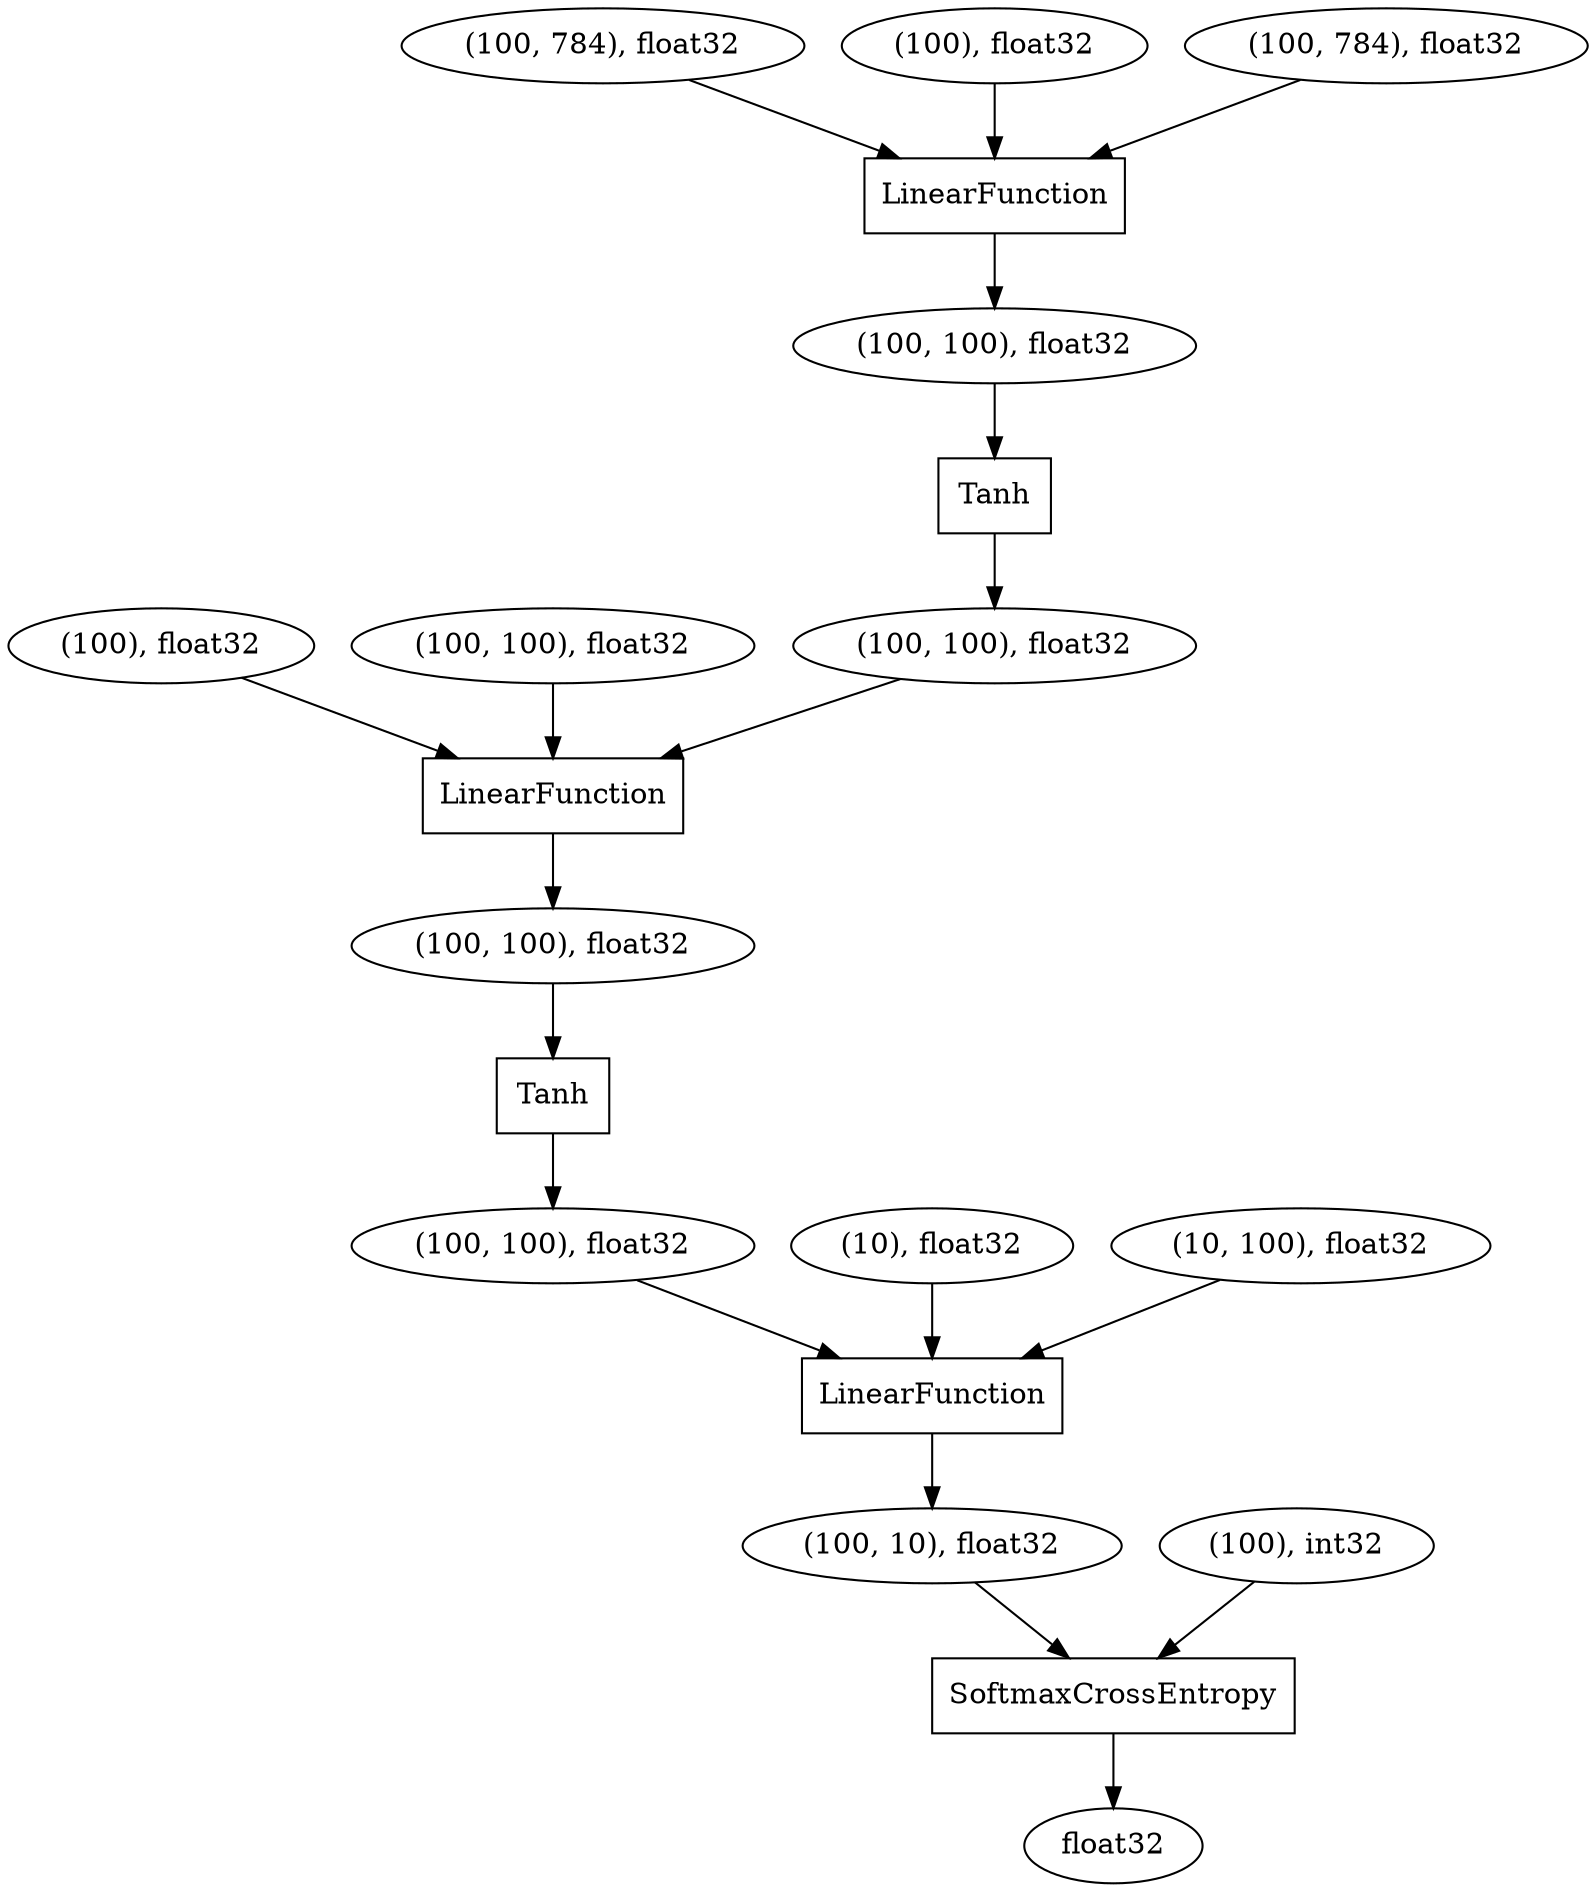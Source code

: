 digraph graphname{rankdir=TB;119363960 [label="(100), float32",shape="oval"];119594008 [label="(100, 100), float32",shape="oval"];119364128 [label="(10), float32",shape="oval"];119558664 [label="LinearFunction",shape="box"];119338096 [label="(100, 784), float32",shape="oval"];119585928 [label="(100, 100), float32",shape="oval"];119221384 [label="(100), float32",shape="oval"];119594176 [label="(100, 100), float32",shape="oval"];119580880 [label="(100), int32",shape="oval"];119592664 [label="(100, 10), float32",shape="oval"];119593672 [label="LinearFunction",shape="box"];119586264 [label="Tanh",shape="box"];119363792 [label="(100, 784), float32",shape="oval"];119594288 [label="SoftmaxCrossEntropy",shape="box"];119363904 [label="(100, 100), float32",shape="oval"];119592272 [label="float32",shape="oval"];119594848 [label="(100, 100), float32",shape="oval"];119593336 [label="Tanh",shape="box"];119594960 [label="LinearFunction",shape="box"];119364072 [label="(10, 100), float32",shape="oval"];119364128 -> 119594960;119363904 -> 119593672;119593672 -> 119594008;119363960 -> 119593672;119338096 -> 119558664;119594008 -> 119593336;119594848 -> 119593672;119221384 -> 119558664;119364072 -> 119594960;119593336 -> 119594176;119586264 -> 119594848;119585928 -> 119586264;119594960 -> 119592664;119592664 -> 119594288;119594176 -> 119594960;119558664 -> 119585928;119580880 -> 119594288;119363792 -> 119558664;119594288 -> 119592272;}